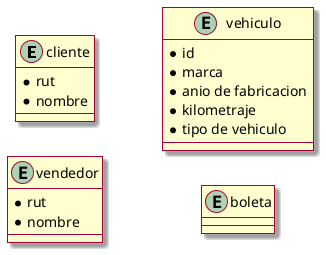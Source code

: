@startuml
'https://plantuml.com/sequence-diagram

left to right direction
skin rose

entity cliente{
*rut
*nombre
}

entity vendedor {
*rut
*nombre
}

entity vehiculo{
*id
*marca
*anio de fabricacion
*kilometraje
*tipo de vehiculo
}

entity boleta{

}



@enduml